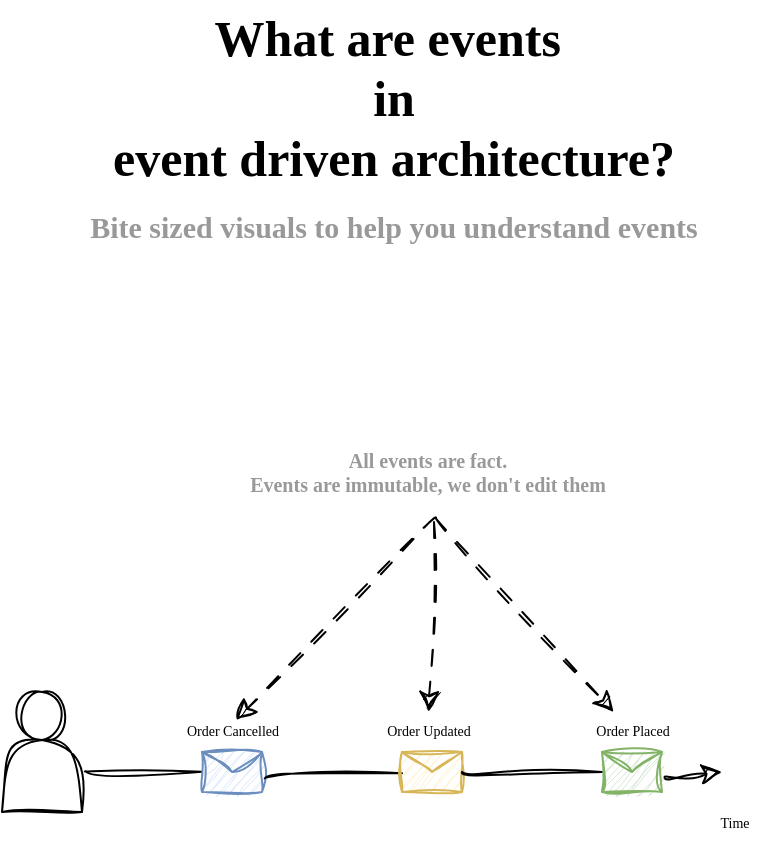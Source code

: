 <mxfile version="24.6.5" type="github">
  <diagram name="Page-1" id="LbHbzQar9Z4XUlH0dd1j">
    <mxGraphModel dx="698" dy="494" grid="0" gridSize="10" guides="1" tooltips="1" connect="1" arrows="1" fold="1" page="1" pageScale="1" pageWidth="850" pageHeight="1100" math="0" shadow="0">
      <root>
        <mxCell id="0" />
        <mxCell id="1" parent="0" />
        <mxCell id="9to4swejRrbFSA68yTGs-1" value="What are events&amp;nbsp;&lt;div&gt;in&lt;/div&gt;&lt;div&gt;event driven architecture?&lt;/div&gt;" style="text;spacing=0;labelBackgroundColor=none;fontColor=#000000;fontStyle=1;fontFamily=Indie Flower;fontSource=https://fonts.googleapis.com/css?family=Indie+Flower;fontSize=25;align=center;whiteSpace=wrap;html=1;" vertex="1" parent="1">
          <mxGeometry x="300" y="50" width="280" height="40" as="geometry" />
        </mxCell>
        <mxCell id="9to4swejRrbFSA68yTGs-2" value="Bite sized visuals to help you understand events" style="text;whiteSpace=wrap;html=1;spacing=0;labelBackgroundColor=none;fontColor=#999999;fontStyle=1;fontFamily=Indie Flower;fontSource=https%3A%2F%2Ffonts.googleapis.com%2Fcss%3Ffamily%3DIndie%2BFlower;fontSize=15;align=center;" vertex="1" parent="1">
          <mxGeometry x="250" y="150" width="380" height="20" as="geometry" />
        </mxCell>
        <mxCell id="9to4swejRrbFSA68yTGs-3" value="" style="shape=actor;whiteSpace=wrap;html=1;sketch=1;hachureGap=4;jiggle=2;curveFitting=1;fontFamily=Architects Daughter;fontSource=https%3A%2F%2Ffonts.googleapis.com%2Fcss%3Ffamily%3DArchitects%2BDaughter;" vertex="1" parent="1">
          <mxGeometry x="244" y="396" width="40" height="60" as="geometry" />
        </mxCell>
        <mxCell id="9to4swejRrbFSA68yTGs-5" value="" style="endArrow=classic;html=1;rounded=0;sketch=1;hachureGap=4;jiggle=2;curveFitting=1;fontFamily=Architects Daughter;fontSource=https%3A%2F%2Ffonts.googleapis.com%2Fcss%3Ffamily%3DArchitects%2BDaughter;fontSize=12;startSize=8;endSize=8;curved=1;exitX=1.047;exitY=0.66;exitDx=0;exitDy=0;exitPerimeter=0;" edge="1" parent="1" source="9to4swejRrbFSA68yTGs-9">
          <mxGeometry width="50" height="50" relative="1" as="geometry">
            <mxPoint x="404" y="446" as="sourcePoint" />
            <mxPoint x="604" y="436" as="targetPoint" />
          </mxGeometry>
        </mxCell>
        <mxCell id="9to4swejRrbFSA68yTGs-6" value="" style="endArrow=none;html=1;rounded=0;sketch=1;hachureGap=4;jiggle=2;curveFitting=1;fontFamily=Architects Daughter;fontSource=https%3A%2F%2Ffonts.googleapis.com%2Fcss%3Ffamily%3DArchitects%2BDaughter;fontSize=12;startSize=8;endSize=8;curved=1;exitX=1.047;exitY=0.66;exitDx=0;exitDy=0;exitPerimeter=0;strokeColor=default;endFill=0;" edge="1" parent="1" source="9to4swejRrbFSA68yTGs-3" target="9to4swejRrbFSA68yTGs-4">
          <mxGeometry width="50" height="50" relative="1" as="geometry">
            <mxPoint x="286" y="436" as="sourcePoint" />
            <mxPoint x="604" y="436" as="targetPoint" />
          </mxGeometry>
        </mxCell>
        <mxCell id="9to4swejRrbFSA68yTGs-4" value="" style="shape=message;html=1;html=1;outlineConnect=0;labelPosition=center;verticalLabelPosition=bottom;align=center;verticalAlign=top;sketch=1;hachureGap=4;jiggle=2;curveFitting=1;fontFamily=Architects Daughter;fontSource=https%3A%2F%2Ffonts.googleapis.com%2Fcss%3Ffamily%3DArchitects%2BDaughter;fillColor=#dae8fc;strokeColor=#6c8ebf;" vertex="1" parent="1">
          <mxGeometry x="344" y="426" width="30" height="20" as="geometry" />
        </mxCell>
        <mxCell id="9to4swejRrbFSA68yTGs-8" value="" style="endArrow=none;html=1;rounded=0;sketch=1;hachureGap=4;jiggle=2;curveFitting=1;fontFamily=Architects Daughter;fontSource=https%3A%2F%2Ffonts.googleapis.com%2Fcss%3Ffamily%3DArchitects%2BDaughter;fontSize=12;startSize=8;endSize=8;curved=1;exitX=1.047;exitY=0.66;exitDx=0;exitDy=0;exitPerimeter=0;endFill=0;" edge="1" parent="1" source="9to4swejRrbFSA68yTGs-4" target="9to4swejRrbFSA68yTGs-7">
          <mxGeometry width="50" height="50" relative="1" as="geometry">
            <mxPoint x="375" y="439" as="sourcePoint" />
            <mxPoint x="604" y="436" as="targetPoint" />
          </mxGeometry>
        </mxCell>
        <mxCell id="9to4swejRrbFSA68yTGs-7" value="" style="shape=message;html=1;html=1;outlineConnect=0;labelPosition=center;verticalLabelPosition=bottom;align=center;verticalAlign=top;sketch=1;hachureGap=4;jiggle=2;curveFitting=1;fontFamily=Architects Daughter;fontSource=https://fonts.googleapis.com/css?family=Architects+Daughter;fillColor=#fff2cc;strokeColor=#d6b656;" vertex="1" parent="1">
          <mxGeometry x="444" y="426" width="30" height="20" as="geometry" />
        </mxCell>
        <mxCell id="9to4swejRrbFSA68yTGs-10" value="" style="endArrow=none;html=1;rounded=0;sketch=1;hachureGap=4;jiggle=2;curveFitting=1;fontFamily=Architects Daughter;fontSource=https%3A%2F%2Ffonts.googleapis.com%2Fcss%3Ffamily%3DArchitects%2BDaughter;fontSize=12;startSize=8;endSize=8;curved=1;endFill=0;" edge="1" parent="1" source="9to4swejRrbFSA68yTGs-7" target="9to4swejRrbFSA68yTGs-9">
          <mxGeometry width="50" height="50" relative="1" as="geometry">
            <mxPoint x="475" y="439" as="sourcePoint" />
            <mxPoint x="604" y="436" as="targetPoint" />
          </mxGeometry>
        </mxCell>
        <mxCell id="9to4swejRrbFSA68yTGs-9" value="" style="shape=message;html=1;html=1;outlineConnect=0;labelPosition=center;verticalLabelPosition=bottom;align=center;verticalAlign=top;sketch=1;hachureGap=4;jiggle=2;curveFitting=1;fontFamily=Architects Daughter;fontSource=https://fonts.googleapis.com/css?family=Architects+Daughter;fillColor=#d5e8d4;strokeColor=#82b366;" vertex="1" parent="1">
          <mxGeometry x="544" y="426" width="30" height="20" as="geometry" />
        </mxCell>
        <mxCell id="9to4swejRrbFSA68yTGs-11" value="Order Placed" style="text;html=1;align=center;verticalAlign=middle;resizable=0;points=[];autosize=1;strokeColor=none;fillColor=none;fontSize=7;fontFamily=Indie Flower;fontSource=https%3A%2F%2Ffonts.googleapis.com%2Fcss%3Ffamily%3DIndie%2BFlower;" vertex="1" parent="1">
          <mxGeometry x="529" y="406" width="60" height="20" as="geometry" />
        </mxCell>
        <mxCell id="9to4swejRrbFSA68yTGs-12" value="Order Updated" style="text;html=1;align=center;verticalAlign=middle;resizable=0;points=[];autosize=1;strokeColor=none;fillColor=none;fontSize=7;fontFamily=Indie Flower;fontSource=https%3A%2F%2Ffonts.googleapis.com%2Fcss%3Ffamily%3DIndie%2BFlower;" vertex="1" parent="1">
          <mxGeometry x="426.5" y="406" width="61" height="20" as="geometry" />
        </mxCell>
        <mxCell id="9to4swejRrbFSA68yTGs-13" value="Order Cancelled" style="text;html=1;align=center;verticalAlign=middle;resizable=0;points=[];autosize=1;strokeColor=none;fillColor=none;fontSize=7;fontFamily=Indie Flower;fontSource=https%3A%2F%2Ffonts.googleapis.com%2Fcss%3Ffamily%3DIndie%2BFlower;" vertex="1" parent="1">
          <mxGeometry x="327.5" y="406" width="63" height="20" as="geometry" />
        </mxCell>
        <mxCell id="9to4swejRrbFSA68yTGs-14" value="Time" style="text;html=1;align=center;verticalAlign=middle;resizable=0;points=[];autosize=1;strokeColor=none;fillColor=none;fontSize=7;fontFamily=Indie Flower;fontSource=https://fonts.googleapis.com/css?family=Indie+Flower;" vertex="1" parent="1">
          <mxGeometry x="594" y="452" width="32" height="20" as="geometry" />
        </mxCell>
        <mxCell id="9to4swejRrbFSA68yTGs-15" value="" style="endArrow=classic;html=1;rounded=0;sketch=1;hachureGap=4;jiggle=2;curveFitting=1;fontFamily=Architects Daughter;fontSource=https%3A%2F%2Ffonts.googleapis.com%2Fcss%3Ffamily%3DArchitects%2BDaughter;fontSize=12;startSize=8;endSize=8;curved=1;dashed=1;dashPattern=8 8;" edge="1" parent="1">
          <mxGeometry width="50" height="50" relative="1" as="geometry">
            <mxPoint x="461" y="309" as="sourcePoint" />
            <mxPoint x="361" y="410" as="targetPoint" />
          </mxGeometry>
        </mxCell>
        <mxCell id="9to4swejRrbFSA68yTGs-16" value="" style="endArrow=classic;html=1;rounded=0;sketch=1;hachureGap=4;jiggle=2;curveFitting=1;fontFamily=Architects Daughter;fontSource=https://fonts.googleapis.com/css?family=Architects+Daughter;fontSize=12;startSize=8;endSize=8;curved=1;dashed=1;dashPattern=8 8;" edge="1" parent="1" target="9to4swejRrbFSA68yTGs-11">
          <mxGeometry width="50" height="50" relative="1" as="geometry">
            <mxPoint x="461" y="309" as="sourcePoint" />
            <mxPoint x="394" y="468" as="targetPoint" />
          </mxGeometry>
        </mxCell>
        <mxCell id="9to4swejRrbFSA68yTGs-17" value="" style="endArrow=classic;html=1;rounded=0;sketch=1;hachureGap=4;jiggle=2;curveFitting=1;fontFamily=Architects Daughter;fontSource=https://fonts.googleapis.com/css?family=Architects+Daughter;fontSize=12;startSize=8;endSize=8;dashed=1;dashPattern=8 8;" edge="1" parent="1" target="9to4swejRrbFSA68yTGs-12">
          <mxGeometry width="50" height="50" relative="1" as="geometry">
            <mxPoint x="460" y="311" as="sourcePoint" />
            <mxPoint x="416" y="424" as="targetPoint" />
          </mxGeometry>
        </mxCell>
        <mxCell id="9to4swejRrbFSA68yTGs-18" value="All events are fact.&lt;div&gt;Events are immutable, we don&#39;t edit them&lt;/div&gt;" style="text;whiteSpace=wrap;html=1;spacing=0;labelBackgroundColor=none;fontColor=#999999;fontStyle=1;fontFamily=Indie Flower;fontSource=https://fonts.googleapis.com/css?family=Indie+Flower;fontSize=10;align=center;container=0;" vertex="1" parent="1">
          <mxGeometry x="362" y="270" width="190" height="30" as="geometry" />
        </mxCell>
      </root>
    </mxGraphModel>
  </diagram>
</mxfile>
